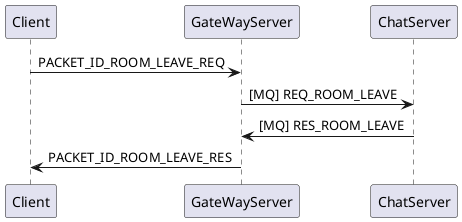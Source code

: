 @startuml
Client -> GateWayServer: PACKET_ID_ROOM_LEAVE_REQ

GateWayServer -> ChatServer: [MQ] REQ_ROOM_LEAVE
GateWayServer <- ChatServer: [MQ] RES_ROOM_LEAVE

Client <- GateWayServer: PACKET_ID_ROOM_LEAVE_RES
@enduml
